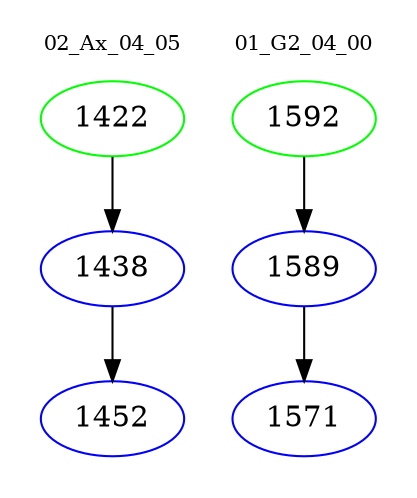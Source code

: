 digraph{
subgraph cluster_0 {
color = white
label = "02_Ax_04_05";
fontsize=10;
T0_1422 [label="1422", color="green"]
T0_1422 -> T0_1438 [color="black"]
T0_1438 [label="1438", color="blue"]
T0_1438 -> T0_1452 [color="black"]
T0_1452 [label="1452", color="blue"]
}
subgraph cluster_1 {
color = white
label = "01_G2_04_00";
fontsize=10;
T1_1592 [label="1592", color="green"]
T1_1592 -> T1_1589 [color="black"]
T1_1589 [label="1589", color="blue"]
T1_1589 -> T1_1571 [color="black"]
T1_1571 [label="1571", color="blue"]
}
}
